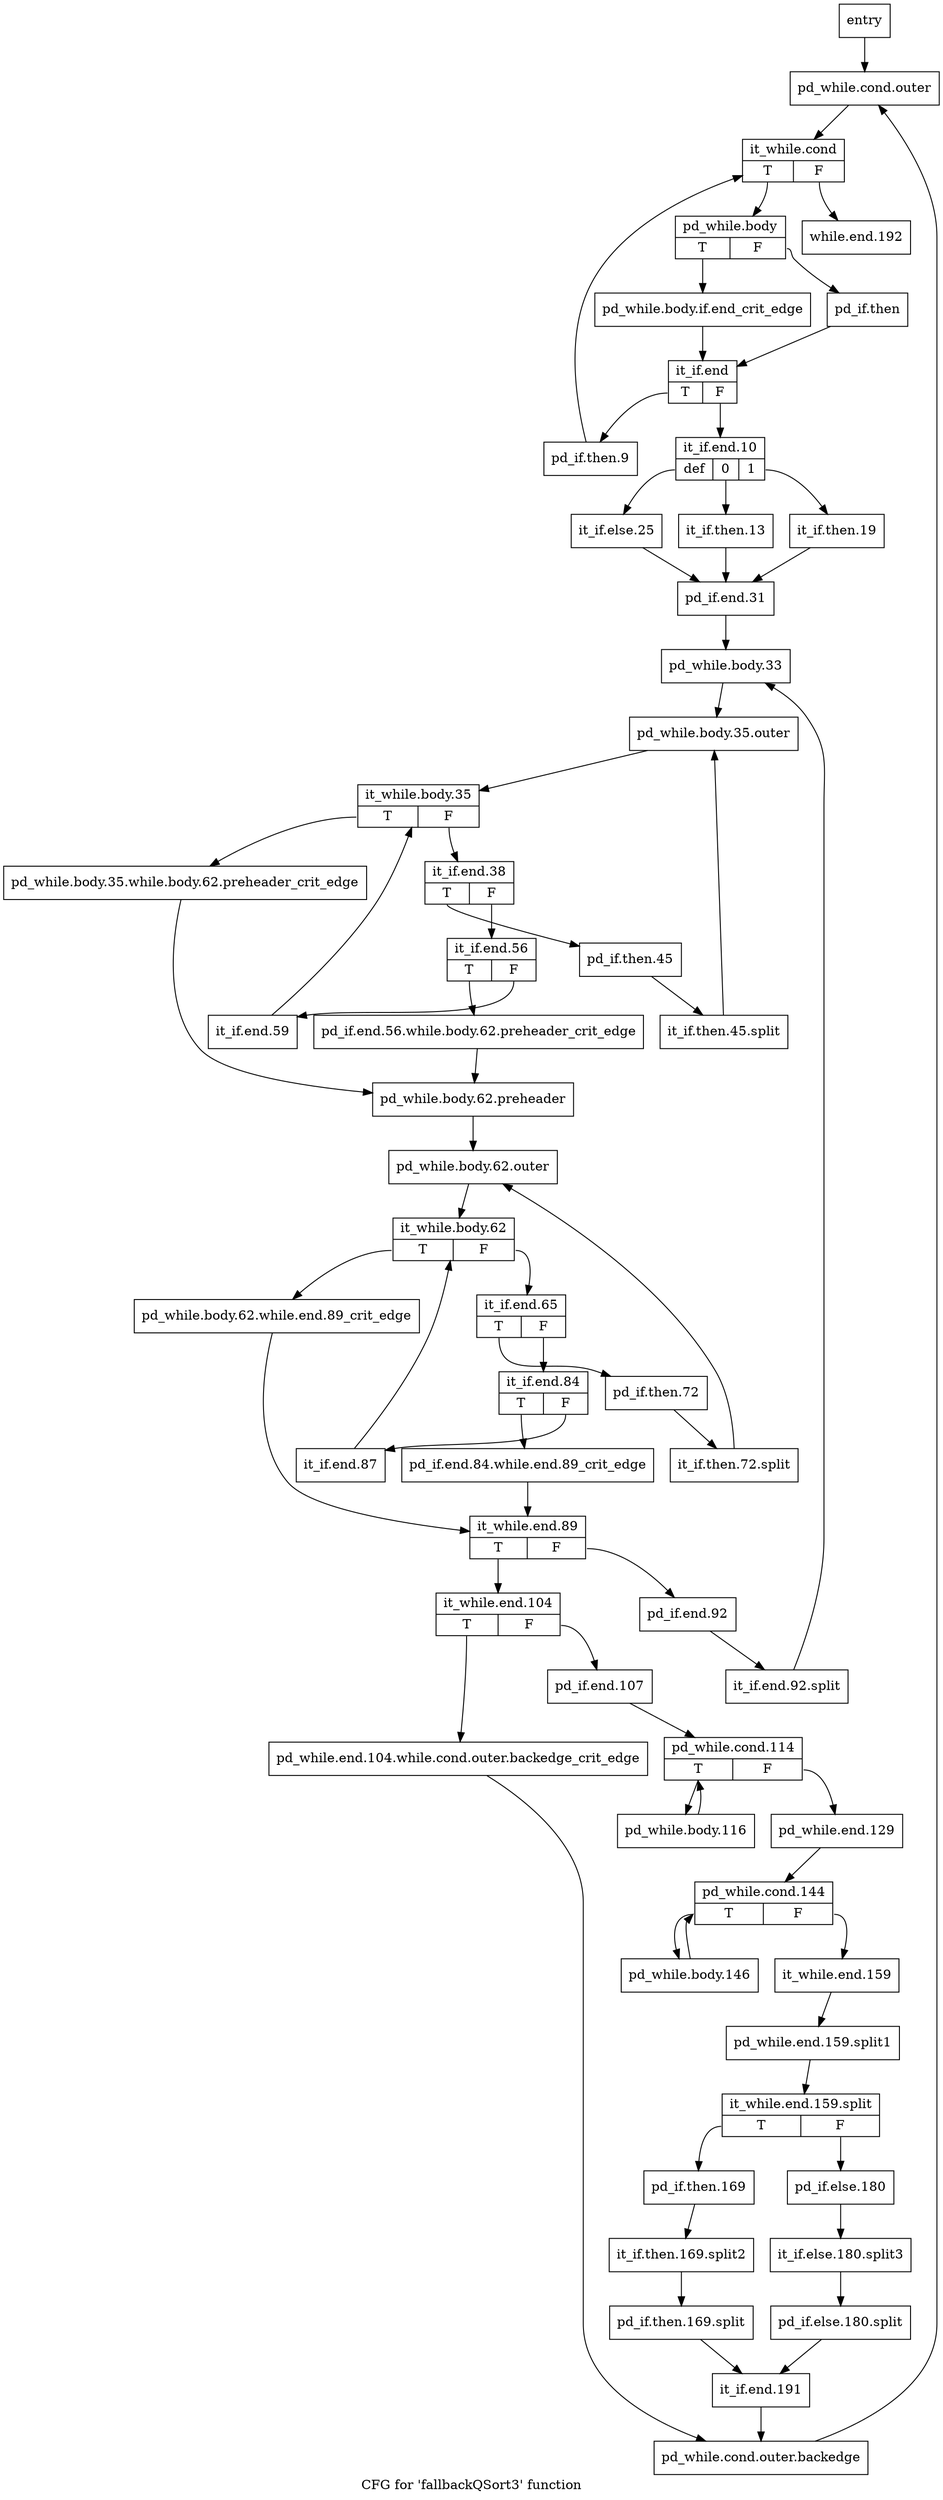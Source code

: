 digraph "CFG for 'fallbackQSort3' function" {
	label="CFG for 'fallbackQSort3' function";

	Node0x1650940 [shape=record,label="{entry}"];
	Node0x1650940 -> Node0x1667910;
	Node0x1667910 [shape=record,label="{pd_while.cond.outer}"];
	Node0x1667910 -> Node0x1667960;
	Node0x1667960 [shape=record,label="{it_while.cond|{<s0>T|<s1>F}}"];
	Node0x1667960:s0 -> Node0x16679b0;
	Node0x1667960:s1 -> Node0x1668720;
	Node0x16679b0 [shape=record,label="{pd_while.body|{<s0>T|<s1>F}}"];
	Node0x16679b0:s0 -> Node0x1667a00;
	Node0x16679b0:s1 -> Node0x1667a50;
	Node0x1667a00 [shape=record,label="{pd_while.body.if.end_crit_edge}"];
	Node0x1667a00 -> Node0x1667aa0;
	Node0x1667a50 [shape=record,label="{pd_if.then}"];
	Node0x1667a50 -> Node0x1667aa0;
	Node0x1667aa0 [shape=record,label="{it_if.end|{<s0>T|<s1>F}}"];
	Node0x1667aa0:s0 -> Node0x1667af0;
	Node0x1667aa0:s1 -> Node0x1667b40;
	Node0x1667af0 [shape=record,label="{pd_if.then.9}"];
	Node0x1667af0 -> Node0x1667960;
	Node0x1667b40 [shape=record,label="{it_if.end.10|{<s0>def|<s1>0|<s2>1}}"];
	Node0x1667b40:s0 -> Node0x1667c30;
	Node0x1667b40:s1 -> Node0x1667b90;
	Node0x1667b40:s2 -> Node0x1667be0;
	Node0x1667b90 [shape=record,label="{it_if.then.13}"];
	Node0x1667b90 -> Node0x1667c80;
	Node0x1667be0 [shape=record,label="{it_if.then.19}"];
	Node0x1667be0 -> Node0x1667c80;
	Node0x1667c30 [shape=record,label="{it_if.else.25}"];
	Node0x1667c30 -> Node0x1667c80;
	Node0x1667c80 [shape=record,label="{pd_if.end.31}"];
	Node0x1667c80 -> Node0x1667cd0;
	Node0x1667cd0 [shape=record,label="{pd_while.body.33}"];
	Node0x1667cd0 -> Node0x1667d20;
	Node0x1667d20 [shape=record,label="{pd_while.body.35.outer}"];
	Node0x1667d20 -> Node0x1667d70;
	Node0x1667d70 [shape=record,label="{it_while.body.35|{<s0>T|<s1>F}}"];
	Node0x1667d70:s0 -> Node0x1667dc0;
	Node0x1667d70:s1 -> Node0x1667e60;
	Node0x1667dc0 [shape=record,label="{pd_while.body.35.while.body.62.preheader_crit_edge}"];
	Node0x1667dc0 -> Node0x1667e10;
	Node0x1667e10 [shape=record,label="{pd_while.body.62.preheader}"];
	Node0x1667e10 -> Node0x1668130;
	Node0x1667e60 [shape=record,label="{it_if.end.38|{<s0>T|<s1>F}}"];
	Node0x1667e60:s0 -> Node0x1667eb0;
	Node0x1667e60:s1 -> Node0x1667f00;
	Node0x1667eb0 [shape=record,label="{pd_if.then.45}"];
	Node0x1667eb0 -> Node0x1a04590;
	Node0x1a04590 [shape=record,label="{it_if.then.45.split}"];
	Node0x1a04590 -> Node0x1667d20;
	Node0x1667f00 [shape=record,label="{it_if.end.56|{<s0>T|<s1>F}}"];
	Node0x1667f00:s0 -> Node0x1667f50;
	Node0x1667f00:s1 -> Node0x1667fa0;
	Node0x1667f50 [shape=record,label="{pd_if.end.56.while.body.62.preheader_crit_edge}"];
	Node0x1667f50 -> Node0x1667e10;
	Node0x1667fa0 [shape=record,label="{it_if.end.59}"];
	Node0x1667fa0 -> Node0x1667d70;
	Node0x1667ff0 [shape=record,label="{it_while.body.62|{<s0>T|<s1>F}}"];
	Node0x1667ff0:s0 -> Node0x1668040;
	Node0x1667ff0:s1 -> Node0x1668090;
	Node0x1668040 [shape=record,label="{pd_while.body.62.while.end.89_crit_edge}"];
	Node0x1668040 -> Node0x1668270;
	Node0x1668090 [shape=record,label="{it_if.end.65|{<s0>T|<s1>F}}"];
	Node0x1668090:s0 -> Node0x16680e0;
	Node0x1668090:s1 -> Node0x1668180;
	Node0x16680e0 [shape=record,label="{pd_if.then.72}"];
	Node0x16680e0 -> Node0x1a04340;
	Node0x1a04340 [shape=record,label="{it_if.then.72.split}"];
	Node0x1a04340 -> Node0x1668130;
	Node0x1668130 [shape=record,label="{pd_while.body.62.outer}"];
	Node0x1668130 -> Node0x1667ff0;
	Node0x1668180 [shape=record,label="{it_if.end.84|{<s0>T|<s1>F}}"];
	Node0x1668180:s0 -> Node0x16681d0;
	Node0x1668180:s1 -> Node0x1668220;
	Node0x16681d0 [shape=record,label="{pd_if.end.84.while.end.89_crit_edge}"];
	Node0x16681d0 -> Node0x1668270;
	Node0x1668220 [shape=record,label="{it_if.end.87}"];
	Node0x1668220 -> Node0x1667ff0;
	Node0x1668270 [shape=record,label="{it_while.end.89|{<s0>T|<s1>F}}"];
	Node0x1668270:s0 -> Node0x1668310;
	Node0x1668270:s1 -> Node0x16682c0;
	Node0x16682c0 [shape=record,label="{pd_if.end.92}"];
	Node0x16682c0 -> Node0x1a04240;
	Node0x1a04240 [shape=record,label="{it_if.end.92.split}"];
	Node0x1a04240 -> Node0x1667cd0;
	Node0x1668310 [shape=record,label="{it_while.end.104|{<s0>T|<s1>F}}"];
	Node0x1668310:s0 -> Node0x1668360;
	Node0x1668310:s1 -> Node0x16683b0;
	Node0x1668360 [shape=record,label="{pd_while.end.104.while.cond.outer.backedge_crit_edge}"];
	Node0x1668360 -> Node0x16686d0;
	Node0x16683b0 [shape=record,label="{pd_if.end.107}"];
	Node0x16683b0 -> Node0x1668400;
	Node0x1668400 [shape=record,label="{pd_while.cond.114|{<s0>T|<s1>F}}"];
	Node0x1668400:s0 -> Node0x1668450;
	Node0x1668400:s1 -> Node0x16684a0;
	Node0x1668450 [shape=record,label="{pd_while.body.116}"];
	Node0x1668450 -> Node0x1668400;
	Node0x16684a0 [shape=record,label="{pd_while.end.129}"];
	Node0x16684a0 -> Node0x16684f0;
	Node0x16684f0 [shape=record,label="{pd_while.cond.144|{<s0>T|<s1>F}}"];
	Node0x16684f0:s0 -> Node0x1668540;
	Node0x16684f0:s1 -> Node0x1668590;
	Node0x1668540 [shape=record,label="{pd_while.body.146}"];
	Node0x1668540 -> Node0x16684f0;
	Node0x1668590 [shape=record,label="{it_while.end.159}"];
	Node0x1668590 -> Node0x1a03c20;
	Node0x1a03c20 [shape=record,label="{pd_while.end.159.split1}"];
	Node0x1a03c20 -> Node0x1a041c0;
	Node0x1a041c0 [shape=record,label="{it_while.end.159.split|{<s0>T|<s1>F}}"];
	Node0x1a041c0:s0 -> Node0x16685e0;
	Node0x1a041c0:s1 -> Node0x1668630;
	Node0x16685e0 [shape=record,label="{pd_if.then.169}"];
	Node0x16685e0 -> Node0x1a038f0;
	Node0x1a038f0 [shape=record,label="{it_if.then.169.split2}"];
	Node0x1a038f0 -> Node0x1a042c0;
	Node0x1a042c0 [shape=record,label="{pd_if.then.169.split}"];
	Node0x1a042c0 -> Node0x1668680;
	Node0x1668630 [shape=record,label="{pd_if.else.180}"];
	Node0x1668630 -> Node0x1a03570;
	Node0x1a03570 [shape=record,label="{it_if.else.180.split3}"];
	Node0x1a03570 -> Node0x1a26c60;
	Node0x1a26c60 [shape=record,label="{pd_if.else.180.split}"];
	Node0x1a26c60 -> Node0x1668680;
	Node0x1668680 [shape=record,label="{it_if.end.191}"];
	Node0x1668680 -> Node0x16686d0;
	Node0x16686d0 [shape=record,label="{pd_while.cond.outer.backedge}"];
	Node0x16686d0 -> Node0x1667910;
	Node0x1668720 [shape=record,label="{while.end.192}"];
}
